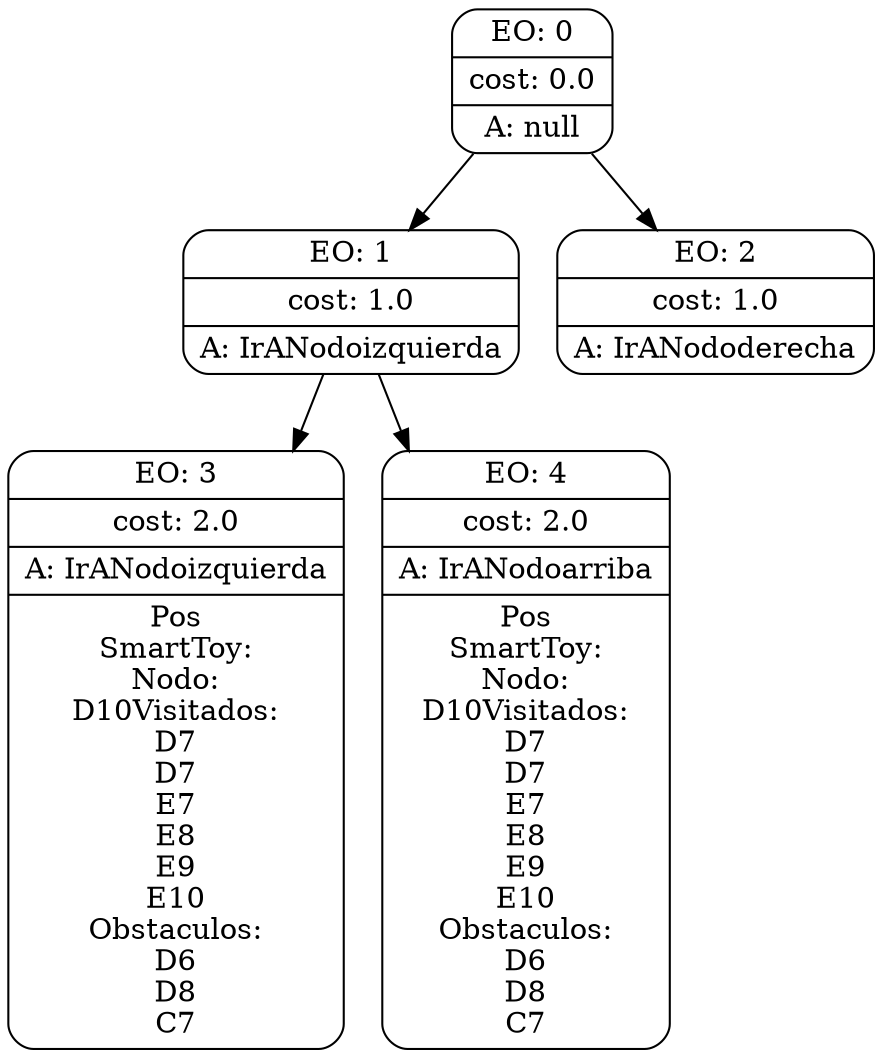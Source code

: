 digraph g {
node [shape = Mrecord];
nodo0[label="{EO: 0|cost: 0.0|A: null}"]
nodo1[label="{EO: 1|cost: 1.0|A: IrANodoizquierda
}"]
nodo3[label="{EO: 3|cost: 2.0|A: IrANodoizquierda
|
Pos\nSmartToy:\nNodo:\nD10

Visitados:\n
D7\nD7\nE7\nE8\nE9\nE10\n
Obstaculos:\n
D6\nD8\nC7\n

}"]

nodo1 -> nodo3;
nodo4[label="{EO: 4|cost: 2.0|A: IrANodoarriba
|
Pos\nSmartToy:\nNodo:\nD10

Visitados:\n
D7\nD7\nE7\nE8\nE9\nE10\n
Obstaculos:\n
D6\nD8\nC7\n

}"]

nodo1 -> nodo4;

nodo0 -> nodo1;
nodo2[label="{EO: 2|cost: 1.0|A: IrANododerecha
}"]

nodo0 -> nodo2;


}